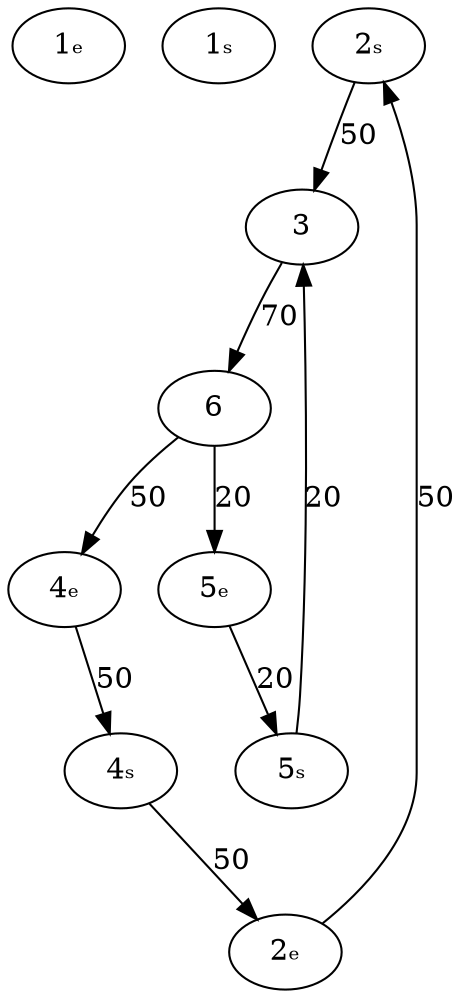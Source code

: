 digraph {
    "1ₑ"[pos="0,-0.5!"]
    "1ₛ"[pos="0,0.5!"]
    "2ₛ"[pos="1.5,1.5!"]
    "2ₑ"[pos="3,1.5!"]
    3   [pos="2.25,-1.5!"]
    "4ₛ"[pos="5.5,1.5!"]
    "4ₑ"[pos="7,1.5!"]
    "5ₛ"[pos="5.5,-1.5!"]
    "5ₑ"[pos="7,-1.5!"]
    6[pos="8.5,0!"]

    "2ₑ" -> "2ₛ" [label="50"]
    "2ₛ" -> 3    [label="50 "]
    3 -> 6       [label="70"]
    "4ₑ" -> "4ₛ" [label="50"]
    "4ₛ" -> "2ₑ" [label="50"]
    "5ₑ" -> "5ₛ" [label="20"]
    "5ₛ" -> 3    [label="20"]
    6 -> "4ₑ"    [label="50    "]
    6 -> "5ₑ"    [label="20"]
}
